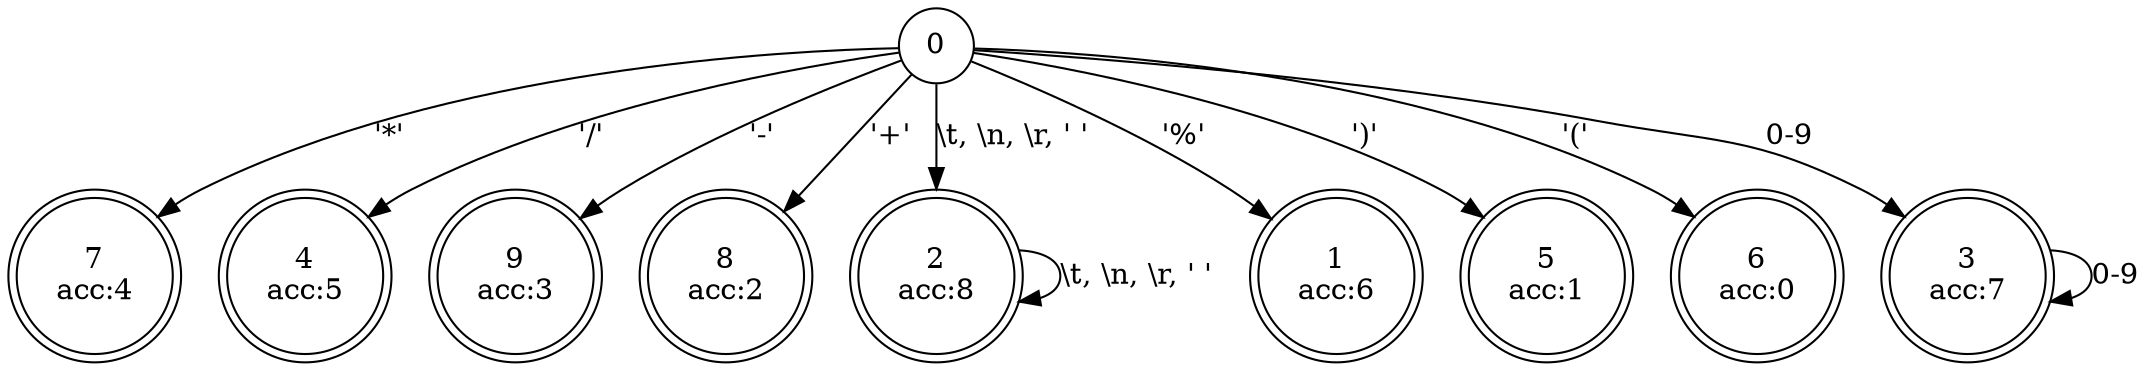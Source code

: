 digraph g {
0 -> 7 [label="'*'"];
0 -> 4 [label="'/'"];
0 -> 9 [label="'-'"];
0 -> 8 [label="'+'"];
0 -> 2 [label="\\t, \\n, \\r, ' '"];
0 -> 1 [label="'%'"];
0 -> 5 [label="')'"];
0 -> 6 [label="'('"];
0 -> 3 [label="0-9"];
0[shape=circle, label="0"]
1[shape=doublecircle, label="1\nacc:6"]
2 -> 2 [label="\\t, \\n, \\r, ' '"];
2[shape=doublecircle, label="2\nacc:8"]
3 -> 3 [label="0-9"];
3[shape=doublecircle, label="3\nacc:7"]
4[shape=doublecircle, label="4\nacc:5"]
5[shape=doublecircle, label="5\nacc:1"]
6[shape=doublecircle, label="6\nacc:0"]
7[shape=doublecircle, label="7\nacc:4"]
8[shape=doublecircle, label="8\nacc:2"]
9[shape=doublecircle, label="9\nacc:3"]
}